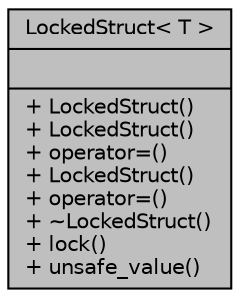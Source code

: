 digraph "LockedStruct&lt; T &gt;"
{
  edge [fontname="Helvetica",fontsize="10",labelfontname="Helvetica",labelfontsize="10"];
  node [fontname="Helvetica",fontsize="10",shape=record];
  Node14 [label="{LockedStruct\< T \>\n||+ LockedStruct()\l+ LockedStruct()\l+ operator=()\l+ LockedStruct()\l+ operator=()\l+ ~LockedStruct()\l+ lock()\l+ unsafe_value()\l}",height=0.2,width=0.4,color="black", fillcolor="grey75", style="filled", fontcolor="black"];
}
